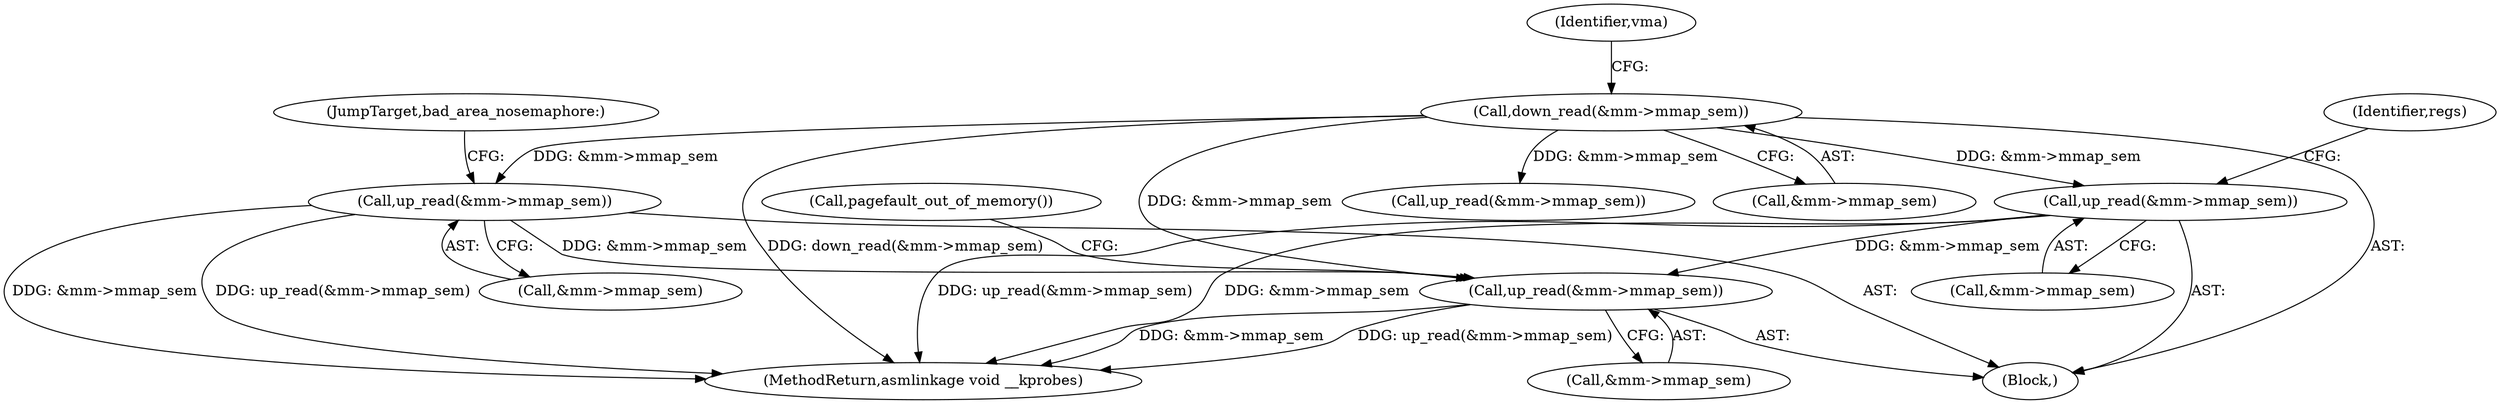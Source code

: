 digraph "0_linux_a8b0ca17b80e92faab46ee7179ba9e99ccb61233_14@API" {
"1000492" [label="(Call,up_read(&mm->mmap_sem))"];
"1000401" [label="(Call,up_read(&mm->mmap_sem))"];
"1000207" [label="(Call,down_read(&mm->mmap_sem))"];
"1000500" [label="(Call,up_read(&mm->mmap_sem))"];
"1000118" [label="(Block,)"];
"1000493" [label="(Call,&mm->mmap_sem)"];
"1000659" [label="(MethodReturn,asmlinkage void __kprobes)"];
"1000497" [label="(Call,pagefault_out_of_memory())"];
"1000501" [label="(Call,&mm->mmap_sem)"];
"1000401" [label="(Call,up_read(&mm->mmap_sem))"];
"1000394" [label="(Call,up_read(&mm->mmap_sem))"];
"1000508" [label="(Identifier,regs)"];
"1000207" [label="(Call,down_read(&mm->mmap_sem))"];
"1000213" [label="(Identifier,vma)"];
"1000492" [label="(Call,up_read(&mm->mmap_sem))"];
"1000406" [label="(JumpTarget,bad_area_nosemaphore:)"];
"1000208" [label="(Call,&mm->mmap_sem)"];
"1000402" [label="(Call,&mm->mmap_sem)"];
"1000500" [label="(Call,up_read(&mm->mmap_sem))"];
"1000492" -> "1000118"  [label="AST: "];
"1000492" -> "1000493"  [label="CFG: "];
"1000493" -> "1000492"  [label="AST: "];
"1000497" -> "1000492"  [label="CFG: "];
"1000492" -> "1000659"  [label="DDG: &mm->mmap_sem"];
"1000492" -> "1000659"  [label="DDG: up_read(&mm->mmap_sem)"];
"1000401" -> "1000492"  [label="DDG: &mm->mmap_sem"];
"1000207" -> "1000492"  [label="DDG: &mm->mmap_sem"];
"1000500" -> "1000492"  [label="DDG: &mm->mmap_sem"];
"1000401" -> "1000118"  [label="AST: "];
"1000401" -> "1000402"  [label="CFG: "];
"1000402" -> "1000401"  [label="AST: "];
"1000406" -> "1000401"  [label="CFG: "];
"1000401" -> "1000659"  [label="DDG: up_read(&mm->mmap_sem)"];
"1000401" -> "1000659"  [label="DDG: &mm->mmap_sem"];
"1000207" -> "1000401"  [label="DDG: &mm->mmap_sem"];
"1000207" -> "1000118"  [label="AST: "];
"1000207" -> "1000208"  [label="CFG: "];
"1000208" -> "1000207"  [label="AST: "];
"1000213" -> "1000207"  [label="CFG: "];
"1000207" -> "1000659"  [label="DDG: down_read(&mm->mmap_sem)"];
"1000207" -> "1000394"  [label="DDG: &mm->mmap_sem"];
"1000207" -> "1000500"  [label="DDG: &mm->mmap_sem"];
"1000500" -> "1000118"  [label="AST: "];
"1000500" -> "1000501"  [label="CFG: "];
"1000501" -> "1000500"  [label="AST: "];
"1000508" -> "1000500"  [label="CFG: "];
"1000500" -> "1000659"  [label="DDG: up_read(&mm->mmap_sem)"];
"1000500" -> "1000659"  [label="DDG: &mm->mmap_sem"];
}
